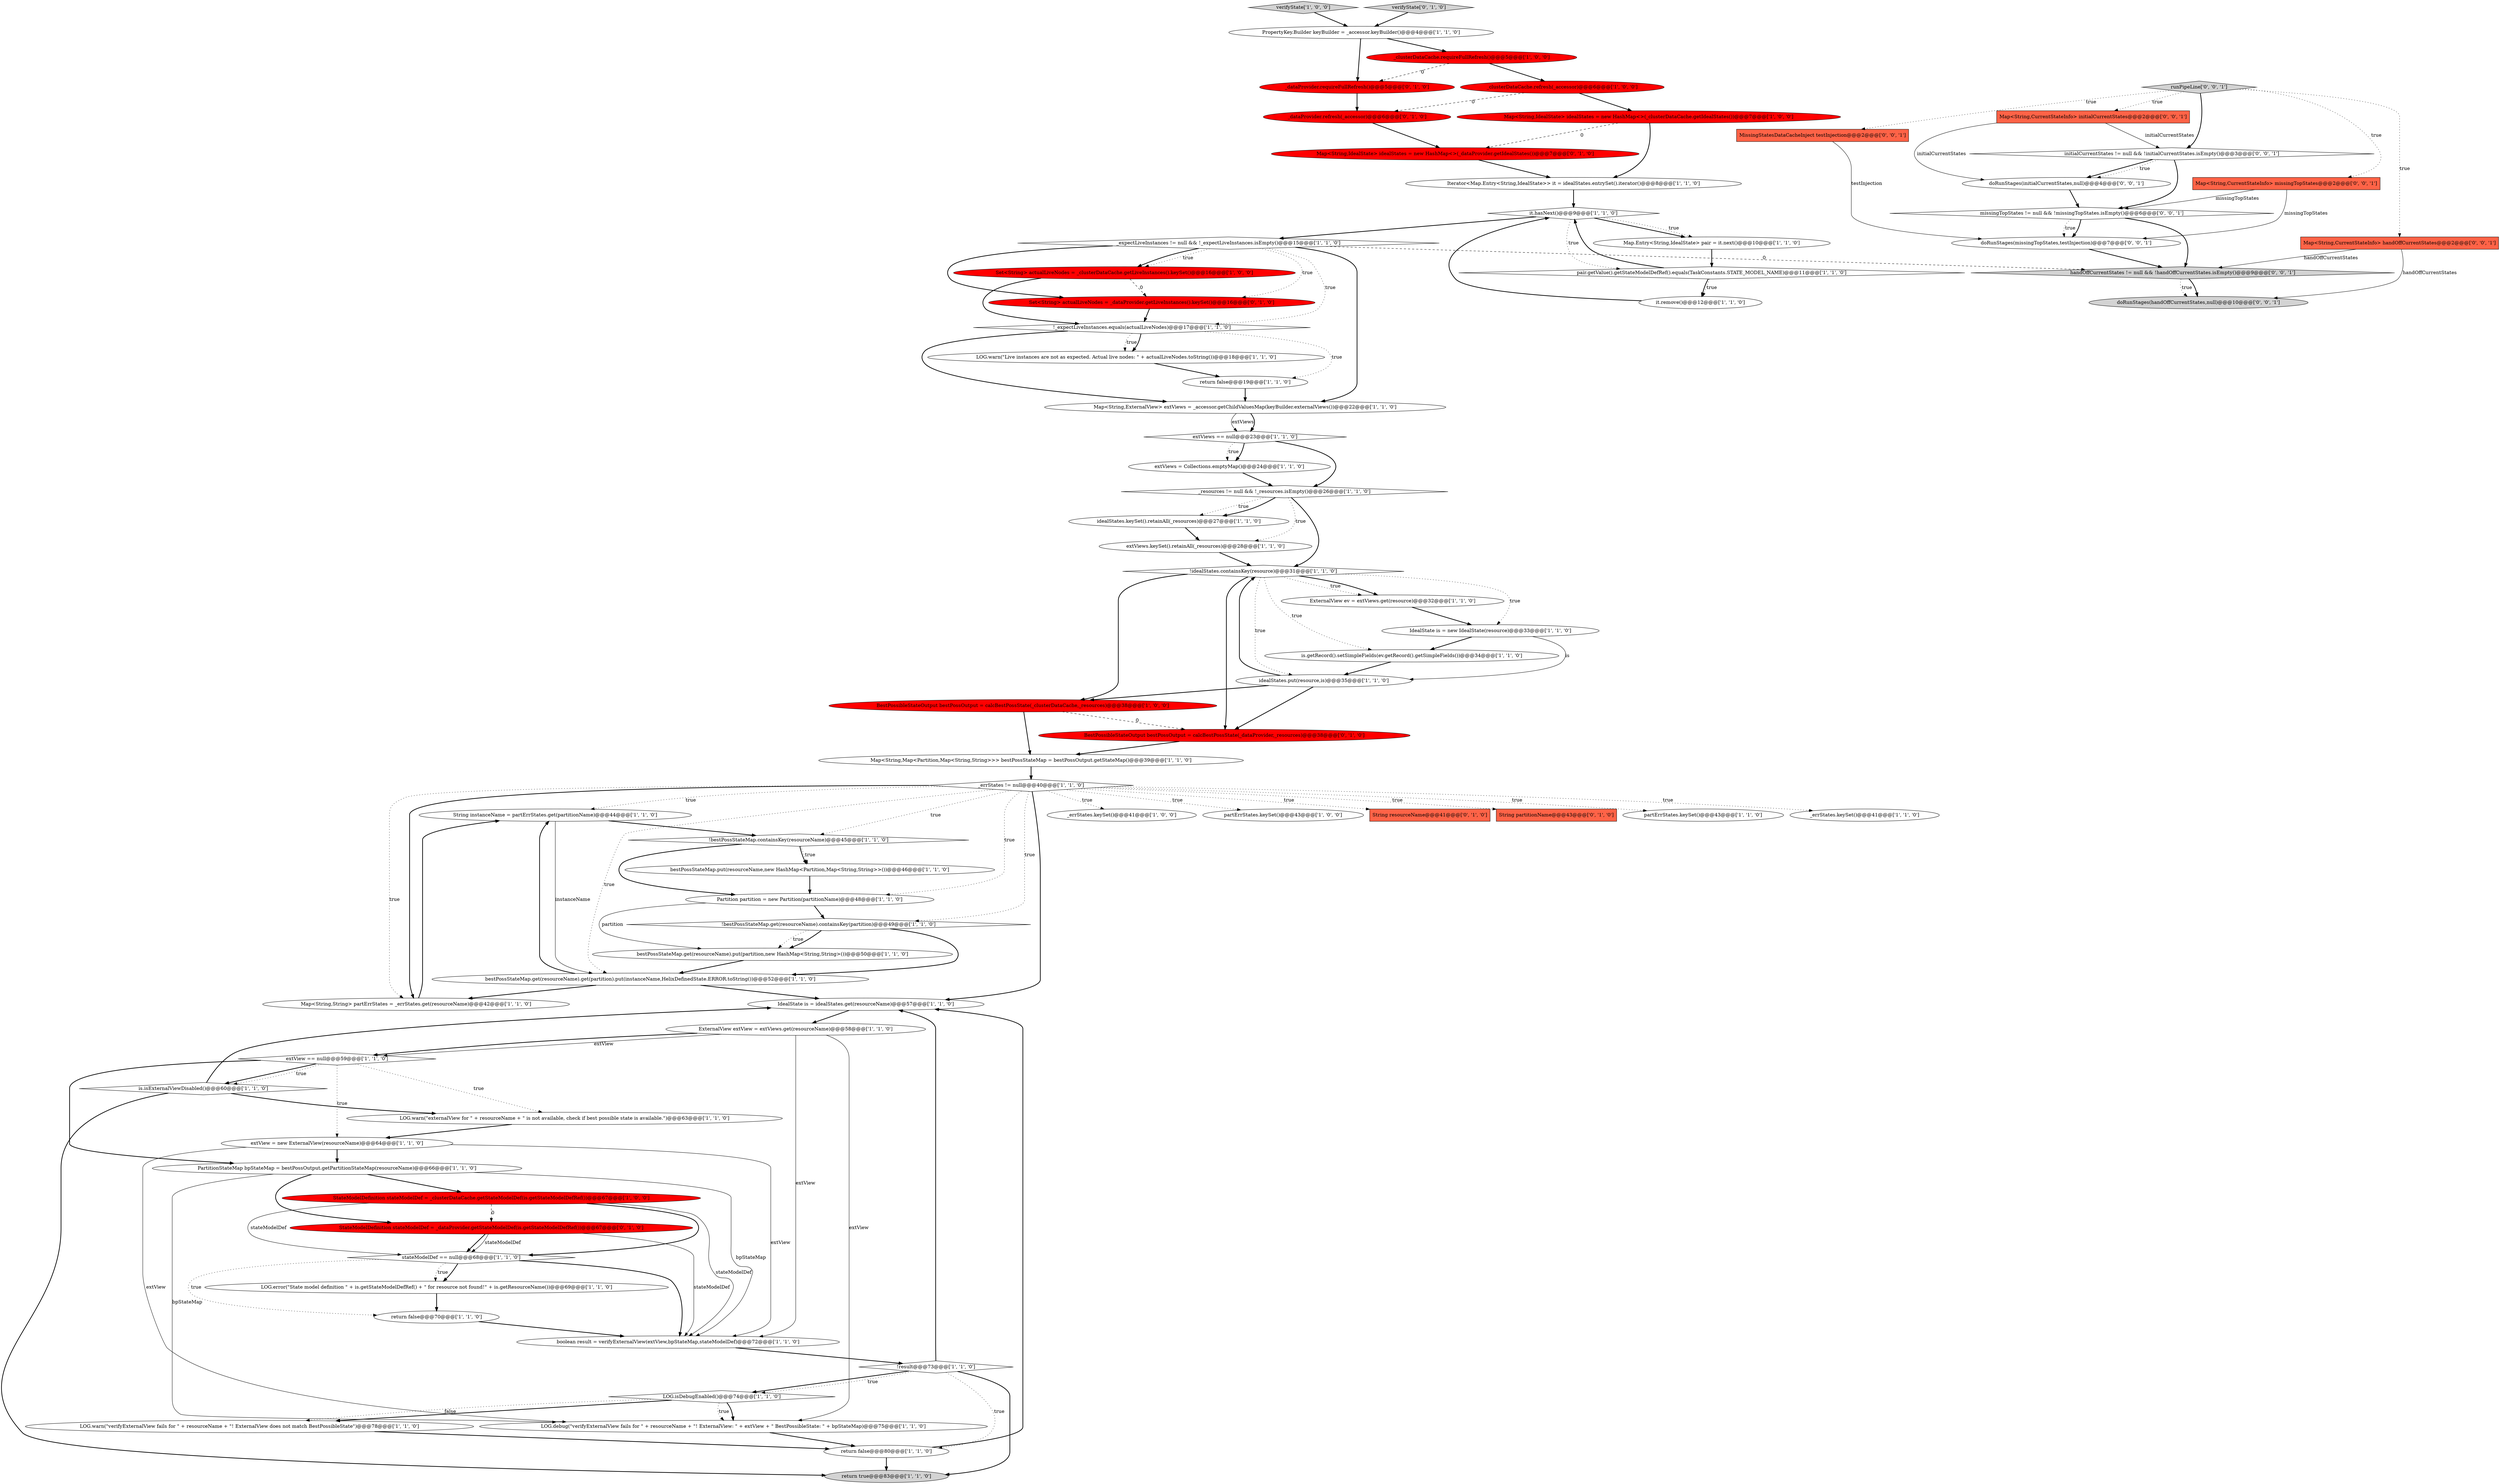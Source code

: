 digraph {
49 [style = filled, label = "extViews.keySet().retainAll(_resources)@@@28@@@['1', '1', '0']", fillcolor = white, shape = ellipse image = "AAA0AAABBB1BBB"];
5 [style = filled, label = "String instanceName = partErrStates.get(partitionName)@@@44@@@['1', '1', '0']", fillcolor = white, shape = ellipse image = "AAA0AAABBB1BBB"];
15 [style = filled, label = "PartitionStateMap bpStateMap = bestPossOutput.getPartitionStateMap(resourceName)@@@66@@@['1', '1', '0']", fillcolor = white, shape = ellipse image = "AAA0AAABBB1BBB"];
3 [style = filled, label = "ExternalView extView = extViews.get(resourceName)@@@58@@@['1', '1', '0']", fillcolor = white, shape = ellipse image = "AAA0AAABBB1BBB"];
64 [style = filled, label = "BestPossibleStateOutput bestPossOutput = calcBestPossState(_dataProvider,_resources)@@@38@@@['0', '1', '0']", fillcolor = red, shape = ellipse image = "AAA1AAABBB2BBB"];
27 [style = filled, label = "LOG.warn(\"verifyExternalView fails for \" + resourceName + \"! ExternalView does not match BestPossibleState\")@@@78@@@['1', '1', '0']", fillcolor = white, shape = ellipse image = "AAA0AAABBB1BBB"];
70 [style = filled, label = "initialCurrentStates != null && !initialCurrentStates.isEmpty()@@@3@@@['0', '0', '1']", fillcolor = white, shape = diamond image = "AAA0AAABBB3BBB"];
11 [style = filled, label = "IdealState is = new IdealState(resource)@@@33@@@['1', '1', '0']", fillcolor = white, shape = ellipse image = "AAA0AAABBB1BBB"];
26 [style = filled, label = "Map<String,String> partErrStates = _errStates.get(resourceName)@@@42@@@['1', '1', '0']", fillcolor = white, shape = ellipse image = "AAA0AAABBB1BBB"];
76 [style = filled, label = "handOffCurrentStates != null && !handOffCurrentStates.isEmpty()@@@9@@@['0', '0', '1']", fillcolor = lightgray, shape = diamond image = "AAA0AAABBB3BBB"];
9 [style = filled, label = "PropertyKey.Builder keyBuilder = _accessor.keyBuilder()@@@4@@@['1', '1', '0']", fillcolor = white, shape = ellipse image = "AAA0AAABBB1BBB"];
24 [style = filled, label = "extView = new ExternalView(resourceName)@@@64@@@['1', '1', '0']", fillcolor = white, shape = ellipse image = "AAA0AAABBB1BBB"];
20 [style = filled, label = "_resources != null && !_resources.isEmpty()@@@26@@@['1', '1', '0']", fillcolor = white, shape = diamond image = "AAA0AAABBB1BBB"];
75 [style = filled, label = "doRunStages(missingTopStates,testInjection)@@@7@@@['0', '0', '1']", fillcolor = white, shape = ellipse image = "AAA0AAABBB3BBB"];
0 [style = filled, label = "Set<String> actualLiveNodes = _clusterDataCache.getLiveInstances().keySet()@@@16@@@['1', '0', '0']", fillcolor = red, shape = ellipse image = "AAA1AAABBB1BBB"];
36 [style = filled, label = "LOG.warn(\"Live instances are not as expected. Actual live nodes: \" + actualLiveNodes.toString())@@@18@@@['1', '1', '0']", fillcolor = white, shape = ellipse image = "AAA0AAABBB1BBB"];
45 [style = filled, label = "bestPossStateMap.get(resourceName).get(partition).put(instanceName,HelixDefinedState.ERROR.toString())@@@52@@@['1', '1', '0']", fillcolor = white, shape = ellipse image = "AAA0AAABBB1BBB"];
6 [style = filled, label = "!_expectLiveInstances.equals(actualLiveNodes)@@@17@@@['1', '1', '0']", fillcolor = white, shape = diamond image = "AAA0AAABBB1BBB"];
29 [style = filled, label = "Partition partition = new Partition(partitionName)@@@48@@@['1', '1', '0']", fillcolor = white, shape = ellipse image = "AAA0AAABBB1BBB"];
38 [style = filled, label = "it.remove()@@@12@@@['1', '1', '0']", fillcolor = white, shape = ellipse image = "AAA0AAABBB1BBB"];
68 [style = filled, label = "Map<String,CurrentStateInfo> handOffCurrentStates@@@2@@@['0', '0', '1']", fillcolor = tomato, shape = box image = "AAA0AAABBB3BBB"];
71 [style = filled, label = "missingTopStates != null && !missingTopStates.isEmpty()@@@6@@@['0', '0', '1']", fillcolor = white, shape = diamond image = "AAA0AAABBB3BBB"];
47 [style = filled, label = "ExternalView ev = extViews.get(resource)@@@32@@@['1', '1', '0']", fillcolor = white, shape = ellipse image = "AAA0AAABBB1BBB"];
57 [style = filled, label = "verifyState['1', '0', '0']", fillcolor = lightgray, shape = diamond image = "AAA0AAABBB1BBB"];
25 [style = filled, label = "_errStates.keySet()@@@41@@@['1', '0', '0']", fillcolor = white, shape = ellipse image = "AAA0AAABBB1BBB"];
39 [style = filled, label = "!idealStates.containsKey(resource)@@@31@@@['1', '1', '0']", fillcolor = white, shape = diamond image = "AAA0AAABBB1BBB"];
18 [style = filled, label = "IdealState is = idealStates.get(resourceName)@@@57@@@['1', '1', '0']", fillcolor = white, shape = ellipse image = "AAA0AAABBB1BBB"];
14 [style = filled, label = "return false@@@80@@@['1', '1', '0']", fillcolor = white, shape = ellipse image = "AAA0AAABBB1BBB"];
22 [style = filled, label = "pair.getValue().getStateModelDefRef().equals(TaskConstants.STATE_MODEL_NAME)@@@11@@@['1', '1', '0']", fillcolor = white, shape = diamond image = "AAA0AAABBB1BBB"];
31 [style = filled, label = "LOG.isDebugEnabled()@@@74@@@['1', '1', '0']", fillcolor = white, shape = diamond image = "AAA0AAABBB1BBB"];
73 [style = filled, label = "doRunStages(handOffCurrentStates,null)@@@10@@@['0', '0', '1']", fillcolor = lightgray, shape = ellipse image = "AAA0AAABBB3BBB"];
77 [style = filled, label = "Map<String,CurrentStateInfo> missingTopStates@@@2@@@['0', '0', '1']", fillcolor = tomato, shape = box image = "AAA0AAABBB3BBB"];
13 [style = filled, label = "LOG.error(\"State model definition \" + is.getStateModelDefRef() + \" for resource not found!\" + is.getResourceName())@@@69@@@['1', '1', '0']", fillcolor = white, shape = ellipse image = "AAA0AAABBB1BBB"];
78 [style = filled, label = "Map<String,CurrentStateInfo> initialCurrentStates@@@2@@@['0', '0', '1']", fillcolor = tomato, shape = box image = "AAA0AAABBB3BBB"];
2 [style = filled, label = "extViews = Collections.emptyMap()@@@24@@@['1', '1', '0']", fillcolor = white, shape = ellipse image = "AAA0AAABBB1BBB"];
63 [style = filled, label = "StateModelDefinition stateModelDef = _dataProvider.getStateModelDef(is.getStateModelDefRef())@@@67@@@['0', '1', '0']", fillcolor = red, shape = ellipse image = "AAA1AAABBB2BBB"];
34 [style = filled, label = "return false@@@19@@@['1', '1', '0']", fillcolor = white, shape = ellipse image = "AAA0AAABBB1BBB"];
51 [style = filled, label = "LOG.warn(\"externalView for \" + resourceName + \" is not available, check if best possible state is available.\")@@@63@@@['1', '1', '0']", fillcolor = white, shape = ellipse image = "AAA0AAABBB1BBB"];
28 [style = filled, label = "StateModelDefinition stateModelDef = _clusterDataCache.getStateModelDef(is.getStateModelDefRef())@@@67@@@['1', '0', '0']", fillcolor = red, shape = ellipse image = "AAA1AAABBB1BBB"];
1 [style = filled, label = "LOG.debug(\"verifyExternalView fails for \" + resourceName + \"! ExternalView: \" + extView + \" BestPossibleState: \" + bpStateMap)@@@75@@@['1', '1', '0']", fillcolor = white, shape = ellipse image = "AAA0AAABBB1BBB"];
59 [style = filled, label = "_dataProvider.refresh(_accessor)@@@6@@@['0', '1', '0']", fillcolor = red, shape = ellipse image = "AAA1AAABBB2BBB"];
56 [style = filled, label = "Map<String,ExternalView> extViews = _accessor.getChildValuesMap(keyBuilder.externalViews())@@@22@@@['1', '1', '0']", fillcolor = white, shape = ellipse image = "AAA0AAABBB1BBB"];
7 [style = filled, label = "Iterator<Map.Entry<String,IdealState>> it = idealStates.entrySet().iterator()@@@8@@@['1', '1', '0']", fillcolor = white, shape = ellipse image = "AAA0AAABBB1BBB"];
54 [style = filled, label = "BestPossibleStateOutput bestPossOutput = calcBestPossState(_clusterDataCache,_resources)@@@38@@@['1', '0', '0']", fillcolor = red, shape = ellipse image = "AAA1AAABBB1BBB"];
55 [style = filled, label = "Map<String,Map<Partition,Map<String,String>>> bestPossStateMap = bestPossOutput.getStateMap()@@@39@@@['1', '1', '0']", fillcolor = white, shape = ellipse image = "AAA0AAABBB1BBB"];
23 [style = filled, label = "Map.Entry<String,IdealState> pair = it.next()@@@10@@@['1', '1', '0']", fillcolor = white, shape = ellipse image = "AAA0AAABBB1BBB"];
66 [style = filled, label = "Set<String> actualLiveNodes = _dataProvider.getLiveInstances().keySet()@@@16@@@['0', '1', '0']", fillcolor = red, shape = ellipse image = "AAA1AAABBB2BBB"];
10 [style = filled, label = "idealStates.keySet().retainAll(_resources)@@@27@@@['1', '1', '0']", fillcolor = white, shape = ellipse image = "AAA0AAABBB1BBB"];
32 [style = filled, label = "bestPossStateMap.get(resourceName).put(partition,new HashMap<String,String>())@@@50@@@['1', '1', '0']", fillcolor = white, shape = ellipse image = "AAA0AAABBB1BBB"];
42 [style = filled, label = "partErrStates.keySet()@@@43@@@['1', '0', '0']", fillcolor = white, shape = ellipse image = "AAA0AAABBB1BBB"];
17 [style = filled, label = "bestPossStateMap.put(resourceName,new HashMap<Partition,Map<String,String>>())@@@46@@@['1', '1', '0']", fillcolor = white, shape = ellipse image = "AAA0AAABBB1BBB"];
67 [style = filled, label = "String resourceName@@@41@@@['0', '1', '0']", fillcolor = tomato, shape = box image = "AAA0AAABBB2BBB"];
60 [style = filled, label = "verifyState['0', '1', '0']", fillcolor = lightgray, shape = diamond image = "AAA0AAABBB2BBB"];
50 [style = filled, label = "return false@@@70@@@['1', '1', '0']", fillcolor = white, shape = ellipse image = "AAA0AAABBB1BBB"];
61 [style = filled, label = "String partitionName@@@43@@@['0', '1', '0']", fillcolor = tomato, shape = box image = "AAA0AAABBB2BBB"];
65 [style = filled, label = "Map<String,IdealState> idealStates = new HashMap<>(_dataProvider.getIdealStates())@@@7@@@['0', '1', '0']", fillcolor = red, shape = ellipse image = "AAA1AAABBB2BBB"];
16 [style = filled, label = "is.isExternalViewDisabled()@@@60@@@['1', '1', '0']", fillcolor = white, shape = diamond image = "AAA0AAABBB1BBB"];
46 [style = filled, label = "extViews == null@@@23@@@['1', '1', '0']", fillcolor = white, shape = diamond image = "AAA0AAABBB1BBB"];
19 [style = filled, label = "_expectLiveInstances != null && !_expectLiveInstances.isEmpty()@@@15@@@['1', '1', '0']", fillcolor = white, shape = diamond image = "AAA0AAABBB1BBB"];
53 [style = filled, label = "partErrStates.keySet()@@@43@@@['1', '1', '0']", fillcolor = white, shape = ellipse image = "AAA0AAABBB1BBB"];
41 [style = filled, label = "_errStates != null@@@40@@@['1', '1', '0']", fillcolor = white, shape = diamond image = "AAA0AAABBB1BBB"];
69 [style = filled, label = "MissingStatesDataCacheInject testInjection@@@2@@@['0', '0', '1']", fillcolor = tomato, shape = box image = "AAA0AAABBB3BBB"];
35 [style = filled, label = "!result@@@73@@@['1', '1', '0']", fillcolor = white, shape = diamond image = "AAA0AAABBB1BBB"];
62 [style = filled, label = "_dataProvider.requireFullRefresh()@@@5@@@['0', '1', '0']", fillcolor = red, shape = ellipse image = "AAA1AAABBB2BBB"];
30 [style = filled, label = "idealStates.put(resource,is)@@@35@@@['1', '1', '0']", fillcolor = white, shape = ellipse image = "AAA0AAABBB1BBB"];
48 [style = filled, label = "return true@@@83@@@['1', '1', '0']", fillcolor = lightgray, shape = ellipse image = "AAA0AAABBB1BBB"];
72 [style = filled, label = "runPipeLine['0', '0', '1']", fillcolor = lightgray, shape = diamond image = "AAA0AAABBB3BBB"];
12 [style = filled, label = "stateModelDef == null@@@68@@@['1', '1', '0']", fillcolor = white, shape = diamond image = "AAA0AAABBB1BBB"];
40 [style = filled, label = "boolean result = verifyExternalView(extView,bpStateMap,stateModelDef)@@@72@@@['1', '1', '0']", fillcolor = white, shape = ellipse image = "AAA0AAABBB1BBB"];
8 [style = filled, label = "extView == null@@@59@@@['1', '1', '0']", fillcolor = white, shape = diamond image = "AAA0AAABBB1BBB"];
4 [style = filled, label = "!bestPossStateMap.get(resourceName).containsKey(partition)@@@49@@@['1', '1', '0']", fillcolor = white, shape = diamond image = "AAA0AAABBB1BBB"];
44 [style = filled, label = "is.getRecord().setSimpleFields(ev.getRecord().getSimpleFields())@@@34@@@['1', '1', '0']", fillcolor = white, shape = ellipse image = "AAA0AAABBB1BBB"];
37 [style = filled, label = "!bestPossStateMap.containsKey(resourceName)@@@45@@@['1', '1', '0']", fillcolor = white, shape = diamond image = "AAA0AAABBB1BBB"];
74 [style = filled, label = "doRunStages(initialCurrentStates,null)@@@4@@@['0', '0', '1']", fillcolor = white, shape = ellipse image = "AAA0AAABBB3BBB"];
33 [style = filled, label = "_clusterDataCache.refresh(_accessor)@@@6@@@['1', '0', '0']", fillcolor = red, shape = ellipse image = "AAA1AAABBB1BBB"];
21 [style = filled, label = "Map<String,IdealState> idealStates = new HashMap<>(_clusterDataCache.getIdealStates())@@@7@@@['1', '0', '0']", fillcolor = red, shape = ellipse image = "AAA1AAABBB1BBB"];
52 [style = filled, label = "it.hasNext()@@@9@@@['1', '1', '0']", fillcolor = white, shape = diamond image = "AAA0AAABBB1BBB"];
43 [style = filled, label = "_clusterDataCache.requireFullRefresh()@@@5@@@['1', '0', '0']", fillcolor = red, shape = ellipse image = "AAA1AAABBB1BBB"];
58 [style = filled, label = "_errStates.keySet()@@@41@@@['1', '1', '0']", fillcolor = white, shape = ellipse image = "AAA0AAABBB1BBB"];
5->45 [style = solid, label="instanceName"];
54->55 [style = bold, label=""];
8->16 [style = bold, label=""];
16->51 [style = bold, label=""];
18->3 [style = bold, label=""];
35->48 [style = bold, label=""];
60->9 [style = bold, label=""];
38->52 [style = bold, label=""];
51->24 [style = bold, label=""];
46->2 [style = bold, label=""];
39->11 [style = dotted, label="true"];
8->16 [style = dotted, label="true"];
11->30 [style = solid, label="is"];
39->47 [style = dotted, label="true"];
39->54 [style = bold, label=""];
31->1 [style = bold, label=""];
9->43 [style = bold, label=""];
7->52 [style = bold, label=""];
0->66 [style = dashed, label="0"];
47->11 [style = bold, label=""];
72->68 [style = dotted, label="true"];
12->40 [style = bold, label=""];
76->73 [style = bold, label=""];
56->46 [style = solid, label="extViews"];
52->22 [style = dotted, label="true"];
41->29 [style = dotted, label="true"];
23->22 [style = bold, label=""];
49->39 [style = bold, label=""];
65->7 [style = bold, label=""];
3->8 [style = solid, label="extView"];
22->38 [style = dotted, label="true"];
70->71 [style = bold, label=""];
41->58 [style = dotted, label="true"];
19->76 [style = dashed, label="0"];
39->64 [style = bold, label=""];
20->49 [style = dotted, label="true"];
28->63 [style = dashed, label="0"];
39->47 [style = bold, label=""];
41->42 [style = dotted, label="true"];
70->74 [style = bold, label=""];
46->2 [style = dotted, label="true"];
14->48 [style = bold, label=""];
5->37 [style = bold, label=""];
21->65 [style = dashed, label="0"];
68->73 [style = solid, label="handOffCurrentStates"];
35->31 [style = bold, label=""];
41->67 [style = dotted, label="true"];
52->23 [style = bold, label=""];
2->20 [style = bold, label=""];
55->41 [style = bold, label=""];
35->18 [style = bold, label=""];
29->32 [style = solid, label="partition"];
78->70 [style = solid, label="initialCurrentStates"];
11->44 [style = bold, label=""];
28->12 [style = solid, label="stateModelDef"];
37->29 [style = bold, label=""];
56->46 [style = bold, label=""];
41->61 [style = dotted, label="true"];
52->19 [style = bold, label=""];
71->75 [style = bold, label=""];
19->56 [style = bold, label=""];
69->75 [style = solid, label="testInjection"];
12->50 [style = dotted, label="true"];
41->5 [style = dotted, label="true"];
3->40 [style = solid, label="extView"];
4->45 [style = bold, label=""];
72->77 [style = dotted, label="true"];
22->38 [style = bold, label=""];
41->53 [style = dotted, label="true"];
31->27 [style = bold, label=""];
24->40 [style = solid, label="extView"];
39->44 [style = dotted, label="true"];
19->0 [style = dotted, label="true"];
15->1 [style = solid, label="bpStateMap"];
20->10 [style = dotted, label="true"];
20->39 [style = bold, label=""];
43->33 [style = bold, label=""];
21->7 [style = bold, label=""];
46->20 [style = bold, label=""];
14->18 [style = bold, label=""];
15->40 [style = solid, label="bpStateMap"];
72->78 [style = dotted, label="true"];
4->32 [style = dotted, label="true"];
10->49 [style = bold, label=""];
35->14 [style = dotted, label="true"];
44->30 [style = bold, label=""];
16->18 [style = bold, label=""];
40->35 [style = bold, label=""];
8->15 [style = bold, label=""];
27->14 [style = bold, label=""];
64->55 [style = bold, label=""];
41->25 [style = dotted, label="true"];
76->73 [style = dotted, label="true"];
59->65 [style = bold, label=""];
71->75 [style = dotted, label="true"];
39->30 [style = dotted, label="true"];
8->51 [style = dotted, label="true"];
41->37 [style = dotted, label="true"];
28->12 [style = bold, label=""];
78->74 [style = solid, label="initialCurrentStates"];
35->31 [style = dotted, label="true"];
8->24 [style = dotted, label="true"];
19->0 [style = bold, label=""];
34->56 [style = bold, label=""];
13->50 [style = bold, label=""];
63->40 [style = solid, label="stateModelDef"];
71->76 [style = bold, label=""];
12->13 [style = bold, label=""];
63->12 [style = bold, label=""];
12->13 [style = dotted, label="true"];
6->56 [style = bold, label=""];
19->66 [style = bold, label=""];
30->64 [style = bold, label=""];
41->4 [style = dotted, label="true"];
19->66 [style = dotted, label="true"];
15->28 [style = bold, label=""];
31->1 [style = dotted, label="true"];
72->69 [style = dotted, label="true"];
3->8 [style = bold, label=""];
30->54 [style = bold, label=""];
16->48 [style = bold, label=""];
57->9 [style = bold, label=""];
52->23 [style = dotted, label="true"];
75->76 [style = bold, label=""];
68->76 [style = solid, label="handOffCurrentStates"];
41->18 [style = bold, label=""];
36->34 [style = bold, label=""];
28->40 [style = solid, label="stateModelDef"];
54->64 [style = dashed, label="0"];
45->18 [style = bold, label=""];
24->15 [style = bold, label=""];
62->59 [style = bold, label=""];
32->45 [style = bold, label=""];
29->4 [style = bold, label=""];
6->36 [style = dotted, label="true"];
0->6 [style = bold, label=""];
26->5 [style = bold, label=""];
72->70 [style = bold, label=""];
74->71 [style = bold, label=""];
22->52 [style = bold, label=""];
63->12 [style = solid, label="stateModelDef"];
37->17 [style = bold, label=""];
66->6 [style = bold, label=""];
3->1 [style = solid, label="extView"];
9->62 [style = bold, label=""];
77->75 [style = solid, label="missingTopStates"];
6->36 [style = bold, label=""];
41->45 [style = dotted, label="true"];
20->10 [style = bold, label=""];
37->17 [style = dotted, label="true"];
41->26 [style = dotted, label="true"];
50->40 [style = bold, label=""];
70->74 [style = dotted, label="true"];
6->34 [style = dotted, label="true"];
30->39 [style = bold, label=""];
1->14 [style = bold, label=""];
45->26 [style = bold, label=""];
19->6 [style = dotted, label="true"];
41->26 [style = bold, label=""];
77->71 [style = solid, label="missingTopStates"];
33->59 [style = dashed, label="0"];
24->1 [style = solid, label="extView"];
33->21 [style = bold, label=""];
17->29 [style = bold, label=""];
15->63 [style = bold, label=""];
43->62 [style = dashed, label="0"];
4->32 [style = bold, label=""];
45->5 [style = bold, label=""];
31->27 [style = dotted, label="false"];
}
